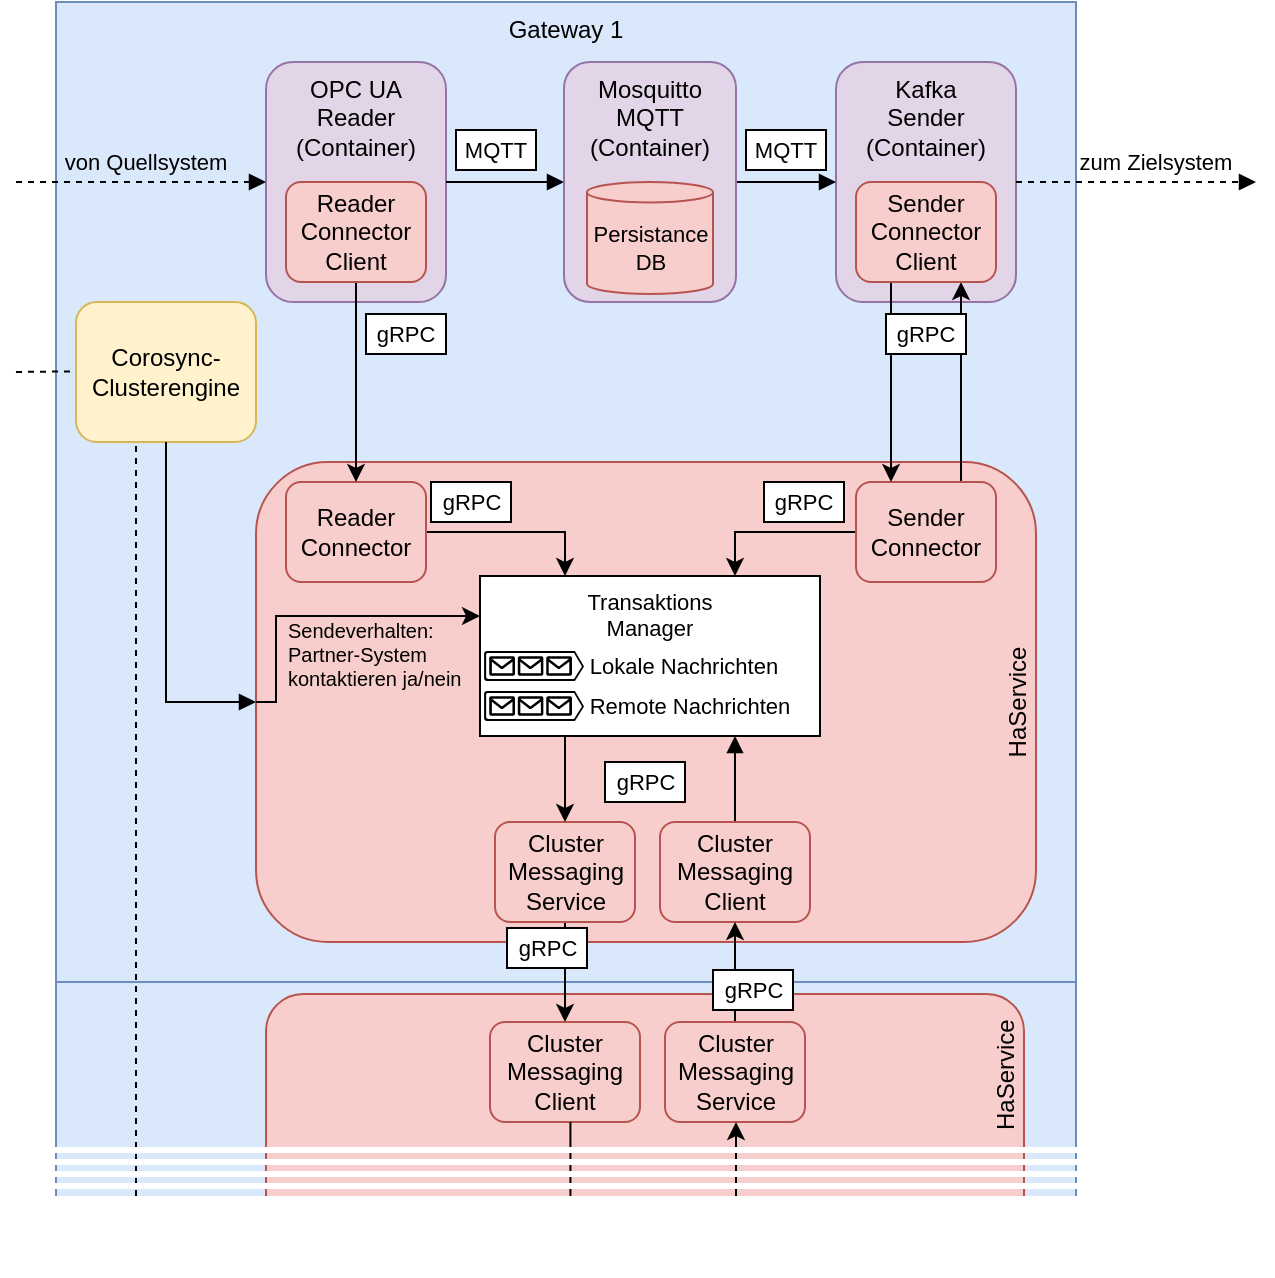 <mxfile version="13.9.9" type="device"><diagram id="1ghZCtZ1C5luiJ8NEqEP" name="Seite-1"><mxGraphModel dx="1307" dy="1444" grid="1" gridSize="10" guides="1" tooltips="1" connect="1" arrows="1" fold="1" page="1" pageScale="1" pageWidth="827" pageHeight="1169" math="0" shadow="0"><root><mxCell id="0"/><mxCell id="1" parent="0"/><mxCell id="xSxM5cvftBlwCTxBQyLJ-59" value="Gateway 2" style="rounded=0;whiteSpace=wrap;html=1;verticalAlign=bottom;fillColor=#dae8fc;strokeColor=#6c8ebf;" vertex="1" parent="1"><mxGeometry x="-70" y="-200" width="510" height="130" as="geometry"/></mxCell><mxCell id="xSxM5cvftBlwCTxBQyLJ-58" value="Gateway 1" style="rounded=0;whiteSpace=wrap;html=1;verticalAlign=top;fillColor=#dae8fc;strokeColor=#6c8ebf;" vertex="1" parent="1"><mxGeometry x="-70" y="-690" width="510" height="490" as="geometry"/></mxCell><mxCell id="xSxM5cvftBlwCTxBQyLJ-52" value="&amp;nbsp; &amp;nbsp; &amp;nbsp; &amp;nbsp; &amp;nbsp; &amp;nbsp; &amp;nbsp;HaService" style="rounded=1;whiteSpace=wrap;html=1;fillColor=#f8cecc;strokeColor=#b85450;verticalAlign=bottom;horizontal=0;" vertex="1" parent="1"><mxGeometry x="35" y="-194" width="379" height="124" as="geometry"/></mxCell><mxCell id="xSxM5cvftBlwCTxBQyLJ-12" value="Kafka&lt;br&gt;Sender&lt;br&gt;(Container)" style="rounded=1;whiteSpace=wrap;html=1;fillColor=#e1d5e7;strokeColor=#9673a6;verticalAlign=top;" vertex="1" parent="1"><mxGeometry x="320" y="-660" width="90" height="120" as="geometry"/></mxCell><mxCell id="xSxM5cvftBlwCTxBQyLJ-9" value="OPC UA&lt;br&gt;Reader&lt;br&gt;(Container)" style="rounded=1;whiteSpace=wrap;html=1;fillColor=#e1d5e7;strokeColor=#9673a6;verticalAlign=top;" vertex="1" parent="1"><mxGeometry x="35" y="-660" width="90" height="120" as="geometry"/></mxCell><mxCell id="xSxM5cvftBlwCTxBQyLJ-15" value="HaService" style="rounded=1;whiteSpace=wrap;html=1;fillColor=#f8cecc;strokeColor=#b85450;verticalAlign=bottom;horizontal=0;" vertex="1" parent="1"><mxGeometry x="30" y="-460" width="390" height="240" as="geometry"/></mxCell><mxCell id="xSxM5cvftBlwCTxBQyLJ-28" style="edgeStyle=orthogonalEdgeStyle;rounded=0;orthogonalLoop=1;jettySize=auto;html=1;exitX=0.5;exitY=1;exitDx=0;exitDy=0;fontSize=11;entryX=0.5;entryY=0;entryDx=0;entryDy=0;" edge="1" parent="1" source="xSxM5cvftBlwCTxBQyLJ-1" target="xSxM5cvftBlwCTxBQyLJ-4"><mxGeometry relative="1" as="geometry"><mxPoint x="184" y="-180" as="targetPoint"/></mxGeometry></mxCell><mxCell id="xSxM5cvftBlwCTxBQyLJ-1" value="Cluster Messaging Service" style="rounded=1;whiteSpace=wrap;html=1;fillColor=#f8cecc;strokeColor=#b85450;verticalAlign=middle;" vertex="1" parent="1"><mxGeometry x="149.5" y="-280" width="70" height="50" as="geometry"/></mxCell><mxCell id="xSxM5cvftBlwCTxBQyLJ-25" style="edgeStyle=orthogonalEdgeStyle;rounded=0;orthogonalLoop=1;jettySize=auto;html=1;exitX=1;exitY=0.5;exitDx=0;exitDy=0;entryX=0.25;entryY=0;entryDx=0;entryDy=0;fontSize=11;" edge="1" parent="1" source="xSxM5cvftBlwCTxBQyLJ-2" target="xSxM5cvftBlwCTxBQyLJ-24"><mxGeometry relative="1" as="geometry"/></mxCell><mxCell id="xSxM5cvftBlwCTxBQyLJ-2" value="Reader&lt;br&gt;Connector" style="rounded=1;whiteSpace=wrap;html=1;fillColor=#f8cecc;strokeColor=#b85450;verticalAlign=middle;" vertex="1" parent="1"><mxGeometry x="45" y="-450" width="70" height="50" as="geometry"/></mxCell><mxCell id="xSxM5cvftBlwCTxBQyLJ-26" style="edgeStyle=orthogonalEdgeStyle;rounded=0;orthogonalLoop=1;jettySize=auto;html=1;exitX=0;exitY=0.5;exitDx=0;exitDy=0;entryX=0.75;entryY=0;entryDx=0;entryDy=0;fontSize=11;" edge="1" parent="1" source="xSxM5cvftBlwCTxBQyLJ-3" target="xSxM5cvftBlwCTxBQyLJ-24"><mxGeometry relative="1" as="geometry"><mxPoint x="319.5" y="-385" as="targetPoint"/></mxGeometry></mxCell><mxCell id="xSxM5cvftBlwCTxBQyLJ-55" style="edgeStyle=orthogonalEdgeStyle;rounded=0;orthogonalLoop=1;jettySize=auto;html=1;exitX=0.75;exitY=0;exitDx=0;exitDy=0;entryX=0.75;entryY=1;entryDx=0;entryDy=0;fontSize=10;" edge="1" parent="1" source="xSxM5cvftBlwCTxBQyLJ-3" target="xSxM5cvftBlwCTxBQyLJ-6"><mxGeometry relative="1" as="geometry"/></mxCell><mxCell id="xSxM5cvftBlwCTxBQyLJ-3" value="Sender&lt;br&gt;Connector" style="rounded=1;whiteSpace=wrap;html=1;fillColor=#f8cecc;strokeColor=#b85450;verticalAlign=middle;" vertex="1" parent="1"><mxGeometry x="330" y="-450" width="70" height="50" as="geometry"/></mxCell><mxCell id="xSxM5cvftBlwCTxBQyLJ-4" value="Cluster Messaging Client" style="rounded=1;whiteSpace=wrap;html=1;fillColor=#f8cecc;strokeColor=#b85450;verticalAlign=middle;" vertex="1" parent="1"><mxGeometry x="147" y="-180" width="75" height="50" as="geometry"/></mxCell><mxCell id="xSxM5cvftBlwCTxBQyLJ-18" style="edgeStyle=orthogonalEdgeStyle;rounded=0;orthogonalLoop=1;jettySize=auto;html=1;exitX=0.5;exitY=1;exitDx=0;exitDy=0;fontSize=11;" edge="1" parent="1" source="xSxM5cvftBlwCTxBQyLJ-5" target="xSxM5cvftBlwCTxBQyLJ-2"><mxGeometry relative="1" as="geometry"/></mxCell><mxCell id="xSxM5cvftBlwCTxBQyLJ-5" value="Reader Connector Client" style="rounded=1;whiteSpace=wrap;html=1;fillColor=#f8cecc;strokeColor=#b85450;verticalAlign=middle;" vertex="1" parent="1"><mxGeometry x="45" y="-600" width="70" height="50" as="geometry"/></mxCell><mxCell id="xSxM5cvftBlwCTxBQyLJ-21" style="edgeStyle=orthogonalEdgeStyle;rounded=0;orthogonalLoop=1;jettySize=auto;html=1;exitX=0.25;exitY=1;exitDx=0;exitDy=0;fontSize=11;entryX=0.25;entryY=0;entryDx=0;entryDy=0;" edge="1" parent="1" source="xSxM5cvftBlwCTxBQyLJ-6" target="xSxM5cvftBlwCTxBQyLJ-3"><mxGeometry relative="1" as="geometry"/></mxCell><mxCell id="xSxM5cvftBlwCTxBQyLJ-6" value="Sender Connector Client" style="rounded=1;whiteSpace=wrap;html=1;fillColor=#f8cecc;strokeColor=#b85450;verticalAlign=middle;" vertex="1" parent="1"><mxGeometry x="330" y="-600" width="70" height="50" as="geometry"/></mxCell><mxCell id="xSxM5cvftBlwCTxBQyLJ-8" style="edgeStyle=none;rounded=0;orthogonalLoop=1;jettySize=auto;html=1;exitX=1;exitY=0.5;exitDx=0;exitDy=0;entryX=0;entryY=0.5;entryDx=0;entryDy=0;startArrow=none;startFill=0;endArrow=block;endFill=1;" edge="1" parent="1" source="xSxM5cvftBlwCTxBQyLJ-9" target="xSxM5cvftBlwCTxBQyLJ-11"><mxGeometry relative="1" as="geometry"><mxPoint x="146" y="-600" as="targetPoint"/></mxGeometry></mxCell><mxCell id="xSxM5cvftBlwCTxBQyLJ-10" style="edgeStyle=none;rounded=0;orthogonalLoop=1;jettySize=auto;html=1;exitX=1;exitY=0.5;exitDx=0;exitDy=0;entryX=0;entryY=0.5;entryDx=0;entryDy=0;startArrow=none;startFill=0;endArrow=block;endFill=1;" edge="1" parent="1" source="xSxM5cvftBlwCTxBQyLJ-11" target="xSxM5cvftBlwCTxBQyLJ-12"><mxGeometry relative="1" as="geometry"><mxPoint x="294" y="-600" as="sourcePoint"/></mxGeometry></mxCell><mxCell id="xSxM5cvftBlwCTxBQyLJ-11" value="Mosquitto&lt;br&gt;MQTT&lt;br&gt;(Container)" style="rounded=1;whiteSpace=wrap;html=1;fillColor=#e1d5e7;strokeColor=#9673a6;verticalAlign=top;" vertex="1" parent="1"><mxGeometry x="184" y="-660" width="86" height="120" as="geometry"/></mxCell><mxCell id="xSxM5cvftBlwCTxBQyLJ-61" style="rounded=0;orthogonalLoop=1;jettySize=auto;html=1;dashed=1;fontSize=10;endArrow=none;endFill=0;" edge="1" parent="1"><mxGeometry relative="1" as="geometry"><mxPoint x="-30" y="-468" as="sourcePoint"/><mxPoint x="-30" y="-88" as="targetPoint"/></mxGeometry></mxCell><mxCell id="xSxM5cvftBlwCTxBQyLJ-13" value="Corosync-Clusterengine" style="rounded=1;whiteSpace=wrap;html=1;fillColor=#fff2cc;strokeColor=#d6b656;" vertex="1" parent="1"><mxGeometry x="-60" y="-540" width="90" height="70" as="geometry"/></mxCell><mxCell id="xSxM5cvftBlwCTxBQyLJ-16" style="rounded=0;orthogonalLoop=1;jettySize=auto;html=1;exitX=0.5;exitY=1;exitDx=0;exitDy=0;startArrow=none;startFill=0;endArrow=block;endFill=1;entryX=0;entryY=0.5;entryDx=0;entryDy=0;edgeStyle=orthogonalEdgeStyle;" edge="1" parent="1" source="xSxM5cvftBlwCTxBQyLJ-13" target="xSxM5cvftBlwCTxBQyLJ-15"><mxGeometry relative="1" as="geometry"><mxPoint x="290" y="-537.5" as="targetPoint"/></mxGeometry></mxCell><mxCell id="xSxM5cvftBlwCTxBQyLJ-17" value="Persistance&lt;br style=&quot;font-size: 11px;&quot;&gt;DB" style="shape=cylinder3;whiteSpace=wrap;html=1;boundedLbl=1;backgroundOutline=1;size=5.143;align=center;fontSize=11;fillColor=#f8cecc;strokeColor=#b85450;" vertex="1" parent="1"><mxGeometry x="195.5" y="-600" width="63" height="56" as="geometry"/></mxCell><mxCell id="xSxM5cvftBlwCTxBQyLJ-22" value="gRPC" style="text;html=1;align=center;verticalAlign=middle;whiteSpace=wrap;rounded=0;fontSize=11;strokeColor=#000000;fillColor=#ffffff;" vertex="1" parent="1"><mxGeometry x="345" y="-534" width="40" height="20" as="geometry"/></mxCell><mxCell id="xSxM5cvftBlwCTxBQyLJ-23" value="gRPC" style="text;html=1;align=center;verticalAlign=middle;whiteSpace=wrap;rounded=0;fontSize=11;strokeColor=#000000;fillColor=#ffffff;" vertex="1" parent="1"><mxGeometry x="85" y="-534" width="40" height="20" as="geometry"/></mxCell><mxCell id="xSxM5cvftBlwCTxBQyLJ-34" value="" style="group" vertex="1" connectable="0" parent="1"><mxGeometry x="142" y="-403" width="170" height="80" as="geometry"/></mxCell><mxCell id="xSxM5cvftBlwCTxBQyLJ-24" value="Transaktions&lt;br&gt;Manager" style="rounded=0;whiteSpace=wrap;html=1;strokeColor=#000000;fillColor=#ffffff;fontSize=11;align=center;verticalAlign=top;" vertex="1" parent="xSxM5cvftBlwCTxBQyLJ-34"><mxGeometry width="170" height="80" as="geometry"/></mxCell><mxCell id="xSxM5cvftBlwCTxBQyLJ-30" value="" style="aspect=fixed;pointerEvents=1;shadow=0;dashed=0;html=1;strokeColor=none;labelPosition=center;verticalLabelPosition=bottom;verticalAlign=top;align=center;shape=mxgraph.azure.queue_generic;fontSize=11;fillColor=#000000;" vertex="1" parent="xSxM5cvftBlwCTxBQyLJ-34"><mxGeometry x="2" y="37.5" width="50" height="15" as="geometry"/></mxCell><mxCell id="xSxM5cvftBlwCTxBQyLJ-31" value="" style="aspect=fixed;pointerEvents=1;shadow=0;dashed=0;html=1;strokeColor=none;labelPosition=center;verticalLabelPosition=bottom;verticalAlign=top;align=center;shape=mxgraph.azure.queue_generic;fontSize=11;fillColor=#000000;" vertex="1" parent="xSxM5cvftBlwCTxBQyLJ-34"><mxGeometry x="2" y="57.5" width="50" height="15" as="geometry"/></mxCell><mxCell id="xSxM5cvftBlwCTxBQyLJ-32" value="Lokale Nachrichten" style="text;html=1;strokeColor=none;fillColor=none;align=center;verticalAlign=middle;whiteSpace=wrap;rounded=0;fontSize=11;" vertex="1" parent="xSxM5cvftBlwCTxBQyLJ-34"><mxGeometry x="52" y="35" width="100" height="20" as="geometry"/></mxCell><mxCell id="xSxM5cvftBlwCTxBQyLJ-33" value="Remote Nachrichten" style="text;html=1;strokeColor=none;fillColor=none;align=center;verticalAlign=middle;whiteSpace=wrap;rounded=0;fontSize=11;" vertex="1" parent="xSxM5cvftBlwCTxBQyLJ-34"><mxGeometry x="50" y="55" width="110" height="20" as="geometry"/></mxCell><mxCell id="xSxM5cvftBlwCTxBQyLJ-54" value="Sendeverhalten:&lt;br style=&quot;font-size: 10px&quot;&gt;Partner-System&lt;br&gt;kontaktieren ja/nein" style="text;html=1;strokeColor=none;fillColor=none;align=left;verticalAlign=middle;whiteSpace=wrap;rounded=0;fontSize=10;" vertex="1" parent="xSxM5cvftBlwCTxBQyLJ-34"><mxGeometry x="-98" y="29" width="140" height="20" as="geometry"/></mxCell><mxCell id="xSxM5cvftBlwCTxBQyLJ-27" style="edgeStyle=orthogonalEdgeStyle;rounded=0;orthogonalLoop=1;jettySize=auto;html=1;exitX=0.25;exitY=1;exitDx=0;exitDy=0;entryX=0.5;entryY=0;entryDx=0;entryDy=0;fontSize=11;" edge="1" parent="1" source="xSxM5cvftBlwCTxBQyLJ-24" target="xSxM5cvftBlwCTxBQyLJ-1"><mxGeometry relative="1" as="geometry"/></mxCell><mxCell id="xSxM5cvftBlwCTxBQyLJ-35" value="gRPC" style="text;html=1;align=center;verticalAlign=middle;whiteSpace=wrap;rounded=0;fontSize=11;strokeColor=#000000;fillColor=#ffffff;" vertex="1" parent="1"><mxGeometry x="284" y="-450" width="40" height="20" as="geometry"/></mxCell><mxCell id="xSxM5cvftBlwCTxBQyLJ-36" value="gRPC" style="text;html=1;align=center;verticalAlign=middle;whiteSpace=wrap;rounded=0;fontSize=11;strokeColor=#000000;fillColor=#ffffff;" vertex="1" parent="1"><mxGeometry x="117.5" y="-450" width="40" height="20" as="geometry"/></mxCell><mxCell id="xSxM5cvftBlwCTxBQyLJ-37" value="gRPC" style="text;html=1;align=center;verticalAlign=middle;whiteSpace=wrap;rounded=0;fontSize=11;strokeColor=#000000;fillColor=#ffffff;" vertex="1" parent="1"><mxGeometry x="204.5" y="-310" width="40" height="20" as="geometry"/></mxCell><mxCell id="xSxM5cvftBlwCTxBQyLJ-38" value="gRPC" style="text;html=1;align=center;verticalAlign=middle;whiteSpace=wrap;rounded=0;fontSize=11;strokeColor=#000000;fillColor=#ffffff;" vertex="1" parent="1"><mxGeometry x="155.5" y="-227" width="40" height="20" as="geometry"/></mxCell><mxCell id="xSxM5cvftBlwCTxBQyLJ-39" value="" style="endArrow=block;html=1;strokeColor=#000000;strokeWidth=1;endFill=1;fontSize=11;entryX=0;entryY=0.5;entryDx=0;entryDy=0;dashed=1;" edge="1" parent="1" target="xSxM5cvftBlwCTxBQyLJ-9"><mxGeometry width="50" height="50" relative="1" as="geometry"><mxPoint x="-90" y="-600" as="sourcePoint"/><mxPoint x="-120" y="-566" as="targetPoint"/></mxGeometry></mxCell><mxCell id="xSxM5cvftBlwCTxBQyLJ-40" value="von Quellsystem" style="text;html=1;strokeColor=none;fillColor=none;align=center;verticalAlign=middle;whiteSpace=wrap;rounded=0;fontSize=11;" vertex="1" parent="1"><mxGeometry x="-70" y="-620" width="90" height="20" as="geometry"/></mxCell><mxCell id="xSxM5cvftBlwCTxBQyLJ-42" value="" style="endArrow=block;html=1;strokeColor=#000000;strokeWidth=1;endFill=1;fontSize=11;dashed=1;" edge="1" parent="1"><mxGeometry width="50" height="50" relative="1" as="geometry"><mxPoint x="410" y="-600" as="sourcePoint"/><mxPoint x="530" y="-600" as="targetPoint"/></mxGeometry></mxCell><mxCell id="xSxM5cvftBlwCTxBQyLJ-43" value="zum Zielsystem" style="text;html=1;strokeColor=none;fillColor=none;align=center;verticalAlign=middle;whiteSpace=wrap;rounded=0;fontSize=11;" vertex="1" parent="1"><mxGeometry x="435" y="-620" width="90" height="20" as="geometry"/></mxCell><mxCell id="xSxM5cvftBlwCTxBQyLJ-44" value="MQTT" style="text;html=1;align=center;verticalAlign=middle;whiteSpace=wrap;rounded=0;fontSize=11;strokeColor=#000000;fillColor=#ffffff;" vertex="1" parent="1"><mxGeometry x="130" y="-626" width="40" height="20" as="geometry"/></mxCell><mxCell id="xSxM5cvftBlwCTxBQyLJ-46" value="MQTT" style="text;html=1;align=center;verticalAlign=middle;whiteSpace=wrap;rounded=0;fontSize=11;strokeColor=#000000;fillColor=#ffffff;" vertex="1" parent="1"><mxGeometry x="275" y="-626" width="40" height="20" as="geometry"/></mxCell><mxCell id="xSxM5cvftBlwCTxBQyLJ-70" style="edgeStyle=orthogonalEdgeStyle;rounded=0;orthogonalLoop=1;jettySize=auto;html=1;exitX=0.5;exitY=0;exitDx=0;exitDy=0;entryX=0.75;entryY=1;entryDx=0;entryDy=0;endArrow=block;endFill=1;strokeColor=#000000;strokeWidth=1;fontSize=10;" edge="1" parent="1" source="xSxM5cvftBlwCTxBQyLJ-47" target="xSxM5cvftBlwCTxBQyLJ-24"><mxGeometry relative="1" as="geometry"/></mxCell><mxCell id="xSxM5cvftBlwCTxBQyLJ-47" value="Cluster Messaging Client" style="rounded=1;whiteSpace=wrap;html=1;fillColor=#f8cecc;strokeColor=#b85450;verticalAlign=middle;" vertex="1" parent="1"><mxGeometry x="232" y="-280" width="75" height="50" as="geometry"/></mxCell><mxCell id="xSxM5cvftBlwCTxBQyLJ-49" style="edgeStyle=orthogonalEdgeStyle;rounded=0;orthogonalLoop=1;jettySize=auto;html=1;exitX=0.5;exitY=0;exitDx=0;exitDy=0;entryX=0.5;entryY=1;entryDx=0;entryDy=0;fontSize=11;" edge="1" parent="1" source="xSxM5cvftBlwCTxBQyLJ-48" target="xSxM5cvftBlwCTxBQyLJ-47"><mxGeometry relative="1" as="geometry"/></mxCell><mxCell id="xSxM5cvftBlwCTxBQyLJ-48" value="Cluster Messaging Service" style="rounded=1;whiteSpace=wrap;html=1;fillColor=#f8cecc;strokeColor=#b85450;verticalAlign=middle;" vertex="1" parent="1"><mxGeometry x="234.5" y="-180" width="70" height="50" as="geometry"/></mxCell><mxCell id="xSxM5cvftBlwCTxBQyLJ-50" value="gRPC" style="text;html=1;align=center;verticalAlign=middle;whiteSpace=wrap;rounded=0;fontSize=11;strokeColor=#000000;fillColor=#ffffff;" vertex="1" parent="1"><mxGeometry x="258.5" y="-206" width="40" height="20" as="geometry"/></mxCell><mxCell id="xSxM5cvftBlwCTxBQyLJ-53" style="edgeStyle=orthogonalEdgeStyle;rounded=0;orthogonalLoop=1;jettySize=auto;html=1;exitX=0;exitY=0.5;exitDx=0;exitDy=0;entryX=0;entryY=0.25;entryDx=0;entryDy=0;fontSize=11;" edge="1" parent="1" source="xSxM5cvftBlwCTxBQyLJ-15" target="xSxM5cvftBlwCTxBQyLJ-24"><mxGeometry relative="1" as="geometry"><Array as="points"><mxPoint x="40" y="-340"/><mxPoint x="40" y="-383"/></Array></mxGeometry></mxCell><mxCell id="xSxM5cvftBlwCTxBQyLJ-69" value="" style="endArrow=none;dashed=1;html=1;strokeWidth=1;fontSize=10;" edge="1" parent="1"><mxGeometry width="50" height="50" relative="1" as="geometry"><mxPoint x="-90" y="-505" as="sourcePoint"/><mxPoint x="-60" y="-505.34" as="targetPoint"/></mxGeometry></mxCell><mxCell id="xSxM5cvftBlwCTxBQyLJ-71" value="" style="endArrow=none;html=1;strokeColor=#000000;strokeWidth=1;fontSize=10;" edge="1" parent="1"><mxGeometry width="50" height="50" relative="1" as="geometry"><mxPoint x="187.21" y="-70" as="sourcePoint"/><mxPoint x="187.21" y="-130" as="targetPoint"/></mxGeometry></mxCell><mxCell id="xSxM5cvftBlwCTxBQyLJ-72" value="" style="endArrow=classic;html=1;strokeColor=#000000;strokeWidth=1;fontSize=10;endFill=1;" edge="1" parent="1"><mxGeometry width="50" height="50" relative="1" as="geometry"><mxPoint x="270.0" y="-70" as="sourcePoint"/><mxPoint x="270.0" y="-130" as="targetPoint"/></mxGeometry></mxCell><mxCell id="xSxM5cvftBlwCTxBQyLJ-63" value="" style="endArrow=none;html=1;fontSize=10;strokeWidth=3;strokeColor=#FFFFFF;" edge="1" parent="1"><mxGeometry width="50" height="50" relative="1" as="geometry"><mxPoint x="-86.5" y="-110" as="sourcePoint"/><mxPoint x="453.5" y="-110" as="targetPoint"/></mxGeometry></mxCell><mxCell id="xSxM5cvftBlwCTxBQyLJ-64" value="" style="endArrow=none;html=1;fontSize=10;strokeWidth=3;strokeColor=#FFFFFF;" edge="1" parent="1"><mxGeometry width="50" height="50" relative="1" as="geometry"><mxPoint x="-76.5" y="-104" as="sourcePoint"/><mxPoint x="463.5" y="-104" as="targetPoint"/></mxGeometry></mxCell><mxCell id="xSxM5cvftBlwCTxBQyLJ-65" value="" style="endArrow=none;html=1;fontSize=10;strokeWidth=3;strokeColor=#FFFFFF;" edge="1" parent="1"><mxGeometry width="50" height="50" relative="1" as="geometry"><mxPoint x="-75.5" y="-98" as="sourcePoint"/><mxPoint x="464.5" y="-98" as="targetPoint"/></mxGeometry></mxCell><mxCell id="xSxM5cvftBlwCTxBQyLJ-66" value="" style="endArrow=none;html=1;fontSize=10;strokeWidth=3;strokeColor=#FFFFFF;" edge="1" parent="1"><mxGeometry width="50" height="50" relative="1" as="geometry"><mxPoint x="-76.5" y="-116.0" as="sourcePoint"/><mxPoint x="463.5" y="-116.0" as="targetPoint"/></mxGeometry></mxCell><mxCell id="xSxM5cvftBlwCTxBQyLJ-67" value="" style="rounded=0;whiteSpace=wrap;html=1;fontSize=10;align=left;strokeColor=none;fillColor=#FFFFFF;" vertex="1" parent="1"><mxGeometry x="-75" y="-93" width="525" height="40" as="geometry"/></mxCell></root></mxGraphModel></diagram></mxfile>